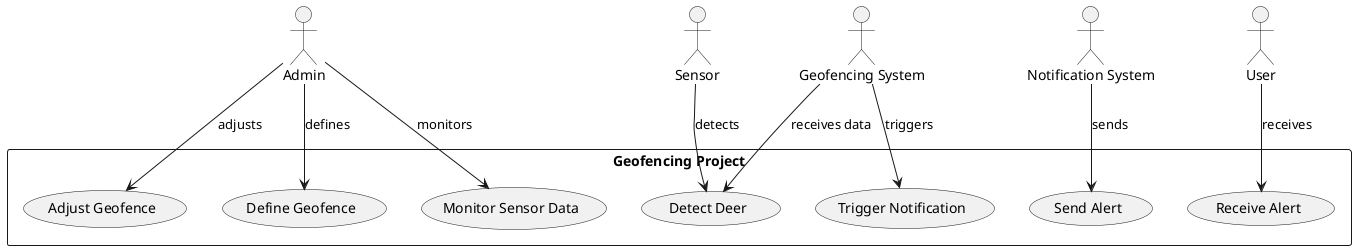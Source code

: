 @startuml

actor Sensor
actor Admin
actor "Notification System" as Notification
actor User
actor "Geofencing System" as Geofencing

rectangle "Geofencing Project" {
    usecase "Detect Deer" as UC1
    usecase "Define Geofence" as UC2
    usecase "Monitor Sensor Data" as UC3
    usecase "Trigger Notification" as UC4
    usecase "Send Alert" as UC5
    usecase "Receive Alert" as UC6
    usecase "Adjust Geofence" as UC7
}

Sensor --> UC1 : detects
Admin --> UC2 : defines
Admin --> UC3 : monitors
Geofencing --> UC1 : receives data
Geofencing --> UC4 : triggers
Notification --> UC5 : sends
User --> UC6 : receives
Admin --> UC7 : adjusts

@enduml
